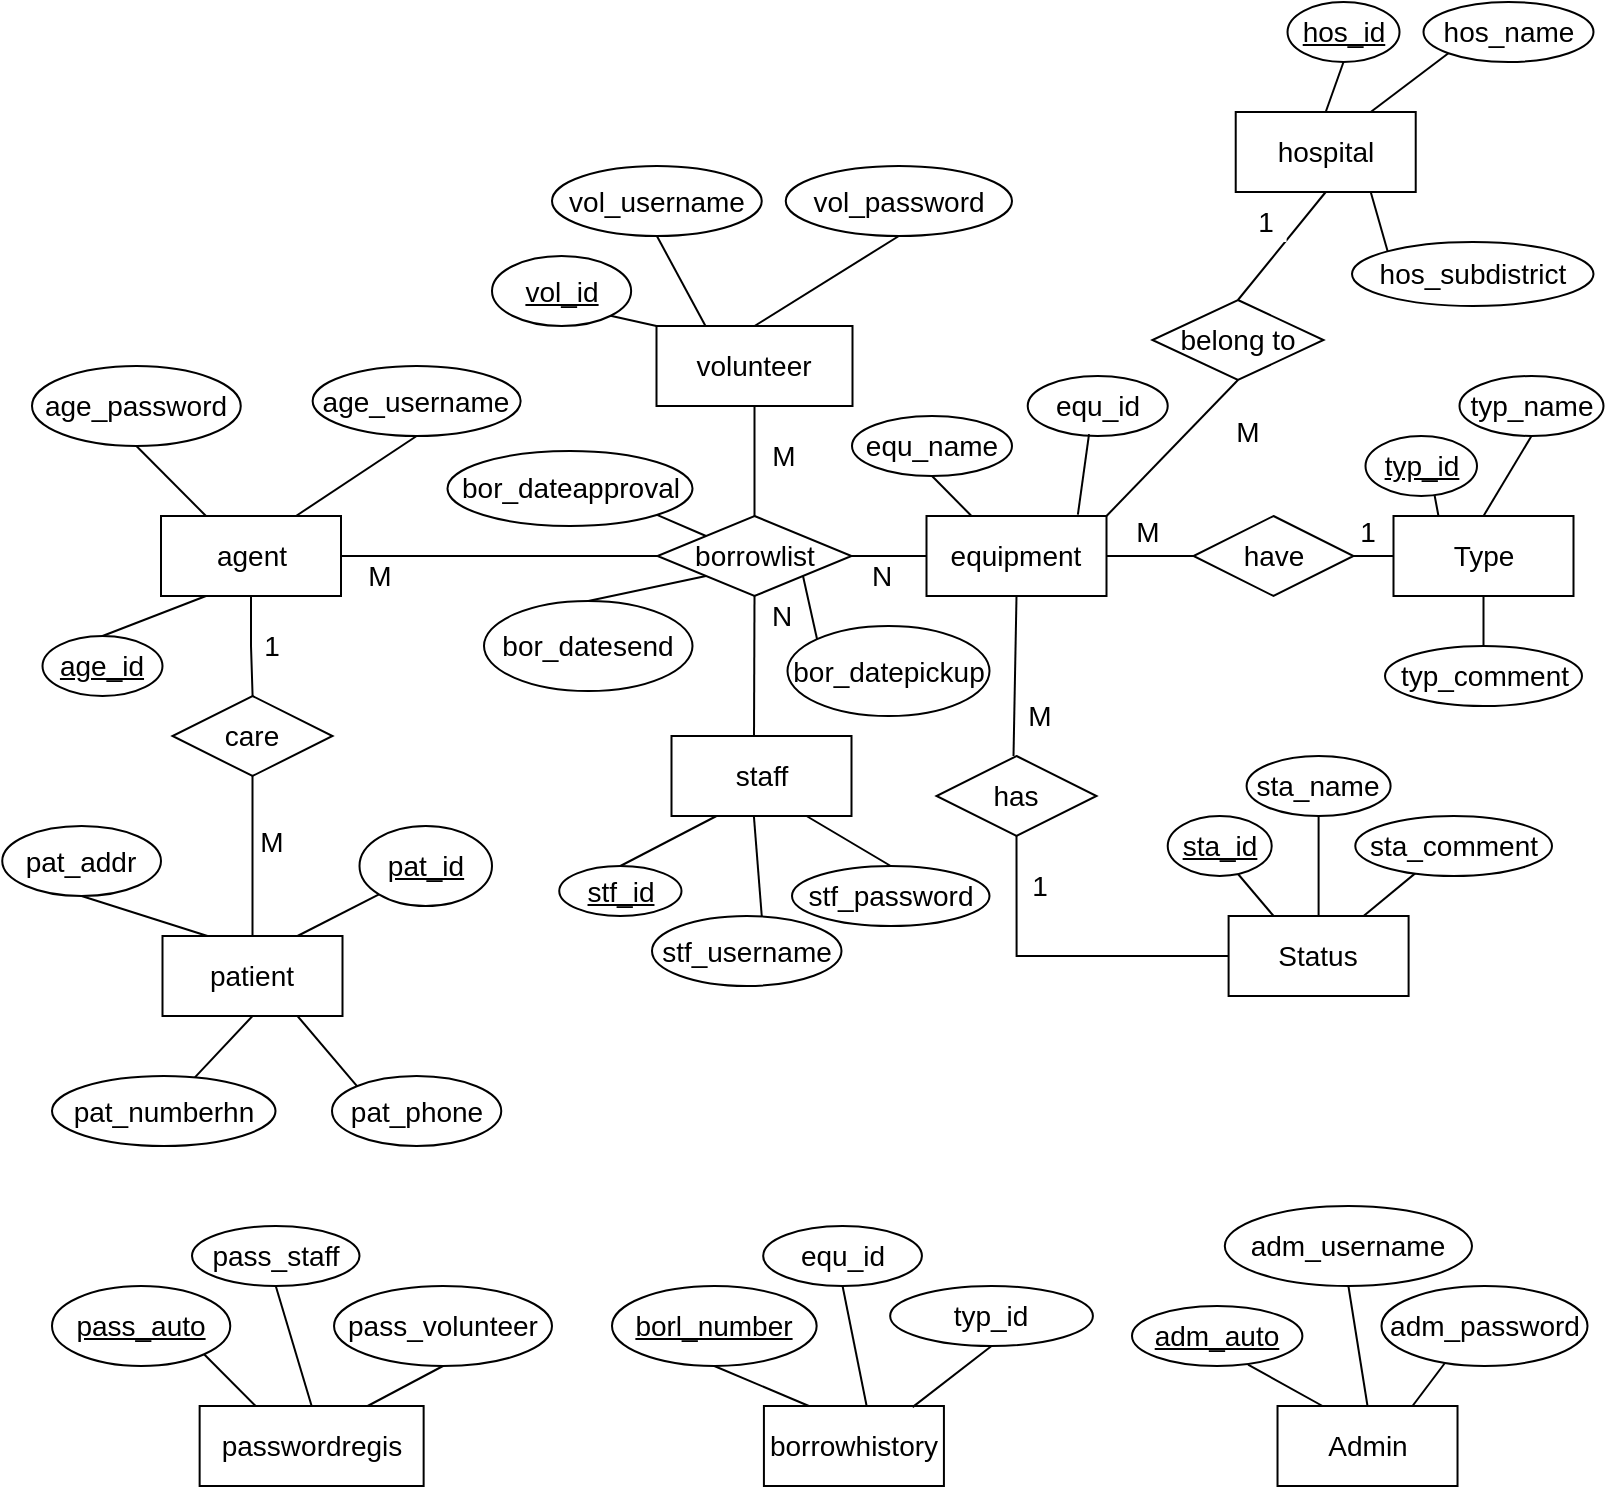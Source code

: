 <mxfile version="26.0.16">
  <diagram name="Page-1" id="PksR5d2xNrZkVQ68UQ9A">
    <mxGraphModel dx="1268" dy="885" grid="1" gridSize="10" guides="1" tooltips="1" connect="1" arrows="1" fold="1" page="1" pageScale="1" pageWidth="850" pageHeight="1100" math="0" shadow="0">
      <root>
        <mxCell id="0" />
        <mxCell id="1" parent="0" />
        <mxCell id="Nj9PsK4lVdZLPK7vL6xS-1" style="rounded=0;orthogonalLoop=1;jettySize=auto;html=1;exitX=0.75;exitY=1;exitDx=0;exitDy=0;entryX=0;entryY=0;entryDx=0;entryDy=0;endArrow=none;endFill=0;fontSize=14;" parent="1" source="Nj9PsK4lVdZLPK7vL6xS-3" target="Nj9PsK4lVdZLPK7vL6xS-78" edge="1">
          <mxGeometry relative="1" as="geometry" />
        </mxCell>
        <mxCell id="Nj9PsK4lVdZLPK7vL6xS-2" style="rounded=0;orthogonalLoop=1;jettySize=auto;html=1;exitX=0.5;exitY=1;exitDx=0;exitDy=0;endArrow=none;endFill=0;fontSize=14;" parent="1" source="Nj9PsK4lVdZLPK7vL6xS-3" target="Nj9PsK4lVdZLPK7vL6xS-75" edge="1">
          <mxGeometry relative="1" as="geometry" />
        </mxCell>
        <mxCell id="Nj9PsK4lVdZLPK7vL6xS-3" value="&lt;div&gt;&lt;font&gt;patient&lt;/font&gt;&lt;/div&gt;" style="rounded=0;whiteSpace=wrap;html=1;fontSize=14;" parent="1" vertex="1">
          <mxGeometry x="105.25" y="725" width="90" height="40" as="geometry" />
        </mxCell>
        <mxCell id="Nj9PsK4lVdZLPK7vL6xS-4" style="edgeStyle=orthogonalEdgeStyle;rounded=0;orthogonalLoop=1;jettySize=auto;html=1;exitX=0.5;exitY=1;exitDx=0;exitDy=0;endArrow=none;endFill=0;fontSize=14;" parent="1" source="Nj9PsK4lVdZLPK7vL6xS-5" target="Nj9PsK4lVdZLPK7vL6xS-7" edge="1">
          <mxGeometry relative="1" as="geometry" />
        </mxCell>
        <mxCell id="Nj9PsK4lVdZLPK7vL6xS-5" value="&lt;div&gt;&lt;font&gt;agent&lt;/font&gt;&lt;/div&gt;" style="rounded=0;whiteSpace=wrap;html=1;fontSize=14;" parent="1" vertex="1">
          <mxGeometry x="104.5" y="515" width="90" height="40" as="geometry" />
        </mxCell>
        <mxCell id="Nj9PsK4lVdZLPK7vL6xS-6" style="edgeStyle=orthogonalEdgeStyle;rounded=0;orthogonalLoop=1;jettySize=auto;html=1;exitX=0.5;exitY=1;exitDx=0;exitDy=0;entryX=0.5;entryY=0;entryDx=0;entryDy=0;endArrow=none;endFill=0;fontSize=14;" parent="1" source="Nj9PsK4lVdZLPK7vL6xS-7" target="Nj9PsK4lVdZLPK7vL6xS-3" edge="1">
          <mxGeometry relative="1" as="geometry" />
        </mxCell>
        <mxCell id="Nj9PsK4lVdZLPK7vL6xS-7" value="&lt;font&gt;care&lt;/font&gt;" style="rhombus;whiteSpace=wrap;html=1;fontSize=14;" parent="1" vertex="1">
          <mxGeometry x="110.25" y="605" width="80" height="40" as="geometry" />
        </mxCell>
        <mxCell id="Nj9PsK4lVdZLPK7vL6xS-8" value="&lt;div&gt;&lt;font&gt;equipment&lt;/font&gt;&lt;/div&gt;" style="rounded=0;whiteSpace=wrap;html=1;fontSize=14;" parent="1" vertex="1">
          <mxGeometry x="487.25" y="515" width="90" height="40" as="geometry" />
        </mxCell>
        <mxCell id="Nj9PsK4lVdZLPK7vL6xS-9" style="edgeStyle=orthogonalEdgeStyle;rounded=0;orthogonalLoop=1;jettySize=auto;html=1;exitX=0.5;exitY=0;exitDx=0;exitDy=0;endArrow=none;endFill=0;fontSize=14;" parent="1" source="Nj9PsK4lVdZLPK7vL6xS-10" target="Nj9PsK4lVdZLPK7vL6xS-110" edge="1">
          <mxGeometry relative="1" as="geometry" />
        </mxCell>
        <mxCell id="Nj9PsK4lVdZLPK7vL6xS-10" value="borrowlist" style="rhombus;whiteSpace=wrap;html=1;fontSize=14;" parent="1" vertex="1">
          <mxGeometry x="352.75" y="515" width="97" height="40" as="geometry" />
        </mxCell>
        <mxCell id="Nj9PsK4lVdZLPK7vL6xS-11" value="" style="endArrow=none;html=1;rounded=0;exitX=1;exitY=0.5;exitDx=0;exitDy=0;endFill=0;entryX=0;entryY=0.5;entryDx=0;entryDy=0;fontSize=14;" parent="1" source="Nj9PsK4lVdZLPK7vL6xS-5" target="Nj9PsK4lVdZLPK7vL6xS-10" edge="1">
          <mxGeometry width="50" height="50" relative="1" as="geometry">
            <mxPoint x="569.75" y="545" as="sourcePoint" />
            <mxPoint x="341.75" y="535" as="targetPoint" />
          </mxGeometry>
        </mxCell>
        <mxCell id="Nj9PsK4lVdZLPK7vL6xS-12" value="" style="endArrow=none;html=1;rounded=0;exitX=1;exitY=0.5;exitDx=0;exitDy=0;entryX=0;entryY=0.5;entryDx=0;entryDy=0;fontSize=14;" parent="1" source="Nj9PsK4lVdZLPK7vL6xS-10" target="Nj9PsK4lVdZLPK7vL6xS-8" edge="1">
          <mxGeometry width="50" height="50" relative="1" as="geometry">
            <mxPoint x="499.75" y="545" as="sourcePoint" />
            <mxPoint x="549.75" y="495" as="targetPoint" />
          </mxGeometry>
        </mxCell>
        <mxCell id="Nj9PsK4lVdZLPK7vL6xS-13" value="&lt;font&gt;have&lt;/font&gt;" style="rhombus;whiteSpace=wrap;html=1;fontSize=14;" parent="1" vertex="1">
          <mxGeometry x="620.75" y="515" width="80" height="40" as="geometry" />
        </mxCell>
        <mxCell id="Nj9PsK4lVdZLPK7vL6xS-14" value="&lt;font&gt;Type&lt;/font&gt;" style="rounded=0;whiteSpace=wrap;html=1;fontSize=14;" parent="1" vertex="1">
          <mxGeometry x="720.75" y="515" width="90" height="40" as="geometry" />
        </mxCell>
        <mxCell id="Nj9PsK4lVdZLPK7vL6xS-15" value="" style="endArrow=none;html=1;rounded=0;exitX=1;exitY=0.5;exitDx=0;exitDy=0;entryX=0;entryY=0.5;entryDx=0;entryDy=0;fontSize=14;" parent="1" source="Nj9PsK4lVdZLPK7vL6xS-8" target="Nj9PsK4lVdZLPK7vL6xS-13" edge="1">
          <mxGeometry width="50" height="50" relative="1" as="geometry">
            <mxPoint x="869.75" y="615" as="sourcePoint" />
            <mxPoint x="919.75" y="565" as="targetPoint" />
          </mxGeometry>
        </mxCell>
        <mxCell id="Nj9PsK4lVdZLPK7vL6xS-16" value="&lt;font&gt;Status&lt;/font&gt;" style="rounded=0;whiteSpace=wrap;html=1;fontSize=14;" parent="1" vertex="1">
          <mxGeometry x="638.3" y="715" width="90" height="40" as="geometry" />
        </mxCell>
        <mxCell id="Nj9PsK4lVdZLPK7vL6xS-17" value="&lt;div&gt;&lt;font&gt;borrowhistory&lt;/font&gt;&lt;/div&gt;" style="rounded=0;whiteSpace=wrap;html=1;fontSize=14;" parent="1" vertex="1">
          <mxGeometry x="405.96" y="960" width="90" height="40" as="geometry" />
        </mxCell>
        <mxCell id="Nj9PsK4lVdZLPK7vL6xS-18" value="" style="endArrow=none;html=1;rounded=0;entryX=0;entryY=0.5;entryDx=0;entryDy=0;exitX=1;exitY=0.5;exitDx=0;exitDy=0;fontSize=14;" parent="1" source="Nj9PsK4lVdZLPK7vL6xS-13" target="Nj9PsK4lVdZLPK7vL6xS-14" edge="1">
          <mxGeometry width="50" height="50" relative="1" as="geometry">
            <mxPoint x="707.75" y="532.5" as="sourcePoint" />
            <mxPoint x="747.75" y="602.5" as="targetPoint" />
          </mxGeometry>
        </mxCell>
        <mxCell id="Nj9PsK4lVdZLPK7vL6xS-19" value="M" style="text;html=1;align=center;verticalAlign=middle;whiteSpace=wrap;rounded=0;fontSize=14;" parent="1" vertex="1">
          <mxGeometry x="149.75" y="665" width="20" height="25" as="geometry" />
        </mxCell>
        <mxCell id="Nj9PsK4lVdZLPK7vL6xS-20" value="1" style="text;html=1;align=center;verticalAlign=middle;whiteSpace=wrap;rounded=0;fontSize=14;" parent="1" vertex="1">
          <mxGeometry x="149.75" y="570" width="20" height="20" as="geometry" />
        </mxCell>
        <mxCell id="Nj9PsK4lVdZLPK7vL6xS-21" value="M" style="text;html=1;align=center;verticalAlign=middle;whiteSpace=wrap;rounded=0;fontSize=14;" parent="1" vertex="1">
          <mxGeometry x="203.75" y="535" width="20" height="20" as="geometry" />
        </mxCell>
        <mxCell id="Nj9PsK4lVdZLPK7vL6xS-22" value="N" style="text;html=1;align=center;verticalAlign=middle;whiteSpace=wrap;rounded=0;fontSize=14;" parent="1" vertex="1">
          <mxGeometry x="454.75" y="535" width="20" height="20" as="geometry" />
        </mxCell>
        <mxCell id="Nj9PsK4lVdZLPK7vL6xS-24" value="M" style="text;html=1;align=center;verticalAlign=middle;whiteSpace=wrap;rounded=0;fontSize=14;" parent="1" vertex="1">
          <mxGeometry x="587.75" y="512.5" width="20" height="20" as="geometry" />
        </mxCell>
        <mxCell id="Nj9PsK4lVdZLPK7vL6xS-25" value="1" style="text;html=1;align=center;verticalAlign=middle;whiteSpace=wrap;rounded=0;fontSize=14;" parent="1" vertex="1">
          <mxGeometry x="697.75" y="512.5" width="20" height="20" as="geometry" />
        </mxCell>
        <mxCell id="Nj9PsK4lVdZLPK7vL6xS-26" value="" style="endArrow=none;html=1;rounded=0;exitX=0.75;exitY=0;exitDx=0;exitDy=0;entryX=0.5;entryY=1;entryDx=0;entryDy=0;fontSize=14;" parent="1" source="Nj9PsK4lVdZLPK7vL6xS-5" target="Nj9PsK4lVdZLPK7vL6xS-48" edge="1">
          <mxGeometry width="50" height="50" relative="1" as="geometry">
            <mxPoint x="286.75" y="555" as="sourcePoint" />
            <mxPoint x="101.75" y="395" as="targetPoint" />
          </mxGeometry>
        </mxCell>
        <mxCell id="Nj9PsK4lVdZLPK7vL6xS-28" value="" style="endArrow=none;html=1;rounded=0;exitX=0.25;exitY=0;exitDx=0;exitDy=0;entryX=0.619;entryY=0.984;entryDx=0;entryDy=0;entryPerimeter=0;fontSize=14;" parent="1" source="Nj9PsK4lVdZLPK7vL6xS-14" target="Nj9PsK4lVdZLPK7vL6xS-67" edge="1">
          <mxGeometry width="50" height="50" relative="1" as="geometry">
            <mxPoint x="609.75" y="512.5" as="sourcePoint" />
            <mxPoint x="734.75" y="442.5" as="targetPoint" />
          </mxGeometry>
        </mxCell>
        <mxCell id="Nj9PsK4lVdZLPK7vL6xS-29" value="" style="endArrow=none;html=1;rounded=0;exitX=0.5;exitY=1;exitDx=0;exitDy=0;entryX=0.5;entryY=0;entryDx=0;entryDy=0;fontSize=14;" parent="1" source="Nj9PsK4lVdZLPK7vL6xS-14" target="Nj9PsK4lVdZLPK7vL6xS-68" edge="1">
          <mxGeometry width="50" height="50" relative="1" as="geometry">
            <mxPoint x="612.75" y="552.5" as="sourcePoint" />
            <mxPoint x="812.75" y="452.5" as="targetPoint" />
          </mxGeometry>
        </mxCell>
        <mxCell id="Nj9PsK4lVdZLPK7vL6xS-30" value="" style="endArrow=none;html=1;rounded=0;exitX=0.25;exitY=0;exitDx=0;exitDy=0;entryX=0.676;entryY=0.967;entryDx=0;entryDy=0;entryPerimeter=0;fontSize=14;" parent="1" source="Nj9PsK4lVdZLPK7vL6xS-16" target="Nj9PsK4lVdZLPK7vL6xS-71" edge="1">
          <mxGeometry width="50" height="50" relative="1" as="geometry">
            <mxPoint x="502.86" y="545" as="sourcePoint" />
            <mxPoint x="637.86" y="615" as="targetPoint" />
          </mxGeometry>
        </mxCell>
        <mxCell id="Nj9PsK4lVdZLPK7vL6xS-37" value="" style="endArrow=none;html=1;rounded=0;entryX=0.309;entryY=0.944;entryDx=0;entryDy=0;entryPerimeter=0;exitX=0.75;exitY=0;exitDx=0;exitDy=0;fontSize=14;" parent="1" source="Nj9PsK4lVdZLPK7vL6xS-16" target="Nj9PsK4lVdZLPK7vL6xS-72" edge="1">
          <mxGeometry width="50" height="50" relative="1" as="geometry">
            <mxPoint x="712.86" y="655" as="sourcePoint" />
            <mxPoint x="727.86" y="615" as="targetPoint" />
          </mxGeometry>
        </mxCell>
        <mxCell id="Nj9PsK4lVdZLPK7vL6xS-40" value="&lt;div&gt;&lt;font&gt;Admin&lt;/font&gt;&lt;/div&gt;" style="rounded=0;whiteSpace=wrap;html=1;fontSize=14;" parent="1" vertex="1">
          <mxGeometry x="662.76" y="960" width="90" height="40" as="geometry" />
        </mxCell>
        <mxCell id="Nj9PsK4lVdZLPK7vL6xS-43" value="&lt;font&gt;has&lt;/font&gt;" style="rhombus;whiteSpace=wrap;html=1;fontSize=14;" parent="1" vertex="1">
          <mxGeometry x="492.25" y="635" width="80" height="40" as="geometry" />
        </mxCell>
        <mxCell id="Nj9PsK4lVdZLPK7vL6xS-44" value="" style="endArrow=none;html=1;rounded=0;exitX=0.5;exitY=1;exitDx=0;exitDy=0;entryX=0.5;entryY=0;entryDx=0;entryDy=0;fontSize=14;" parent="1" source="Nj9PsK4lVdZLPK7vL6xS-8" edge="1">
          <mxGeometry width="50" height="50" relative="1" as="geometry">
            <mxPoint x="449.75" y="655" as="sourcePoint" />
            <mxPoint x="530.75" y="635" as="targetPoint" />
          </mxGeometry>
        </mxCell>
        <mxCell id="Nj9PsK4lVdZLPK7vL6xS-45" value="" style="endArrow=none;html=1;rounded=0;exitX=0.5;exitY=1;exitDx=0;exitDy=0;entryX=0;entryY=0.5;entryDx=0;entryDy=0;edgeStyle=orthogonalEdgeStyle;fontSize=14;" parent="1" source="Nj9PsK4lVdZLPK7vL6xS-43" target="Nj9PsK4lVdZLPK7vL6xS-16" edge="1">
          <mxGeometry width="50" height="50" relative="1" as="geometry">
            <mxPoint x="486.75" y="645" as="sourcePoint" />
            <mxPoint x="536.75" y="595" as="targetPoint" />
          </mxGeometry>
        </mxCell>
        <mxCell id="Nj9PsK4lVdZLPK7vL6xS-46" value="M" style="text;html=1;align=center;verticalAlign=middle;whiteSpace=wrap;rounded=0;fontSize=14;" parent="1" vertex="1">
          <mxGeometry x="533.75" y="605" width="20" height="20" as="geometry" />
        </mxCell>
        <mxCell id="Nj9PsK4lVdZLPK7vL6xS-47" value="1" style="text;html=1;align=center;verticalAlign=middle;whiteSpace=wrap;rounded=0;fontSize=14;" parent="1" vertex="1">
          <mxGeometry x="533.75" y="690" width="20" height="20" as="geometry" />
        </mxCell>
        <mxCell id="Nj9PsK4lVdZLPK7vL6xS-48" value="&lt;font&gt;age_username&lt;/font&gt;" style="ellipse;whiteSpace=wrap;html=1;fontSize=14;" parent="1" vertex="1">
          <mxGeometry x="180.32" y="440" width="104" height="35" as="geometry" />
        </mxCell>
        <mxCell id="Nj9PsK4lVdZLPK7vL6xS-49" style="rounded=0;orthogonalLoop=1;jettySize=auto;html=1;exitX=0.5;exitY=0;exitDx=0;exitDy=0;entryX=0.25;entryY=1;entryDx=0;entryDy=0;endArrow=none;endFill=0;fontSize=14;" parent="1" source="Nj9PsK4lVdZLPK7vL6xS-50" target="Nj9PsK4lVdZLPK7vL6xS-5" edge="1">
          <mxGeometry relative="1" as="geometry" />
        </mxCell>
        <mxCell id="Nj9PsK4lVdZLPK7vL6xS-50" value="&lt;font&gt;&lt;u&gt;age_id&lt;/u&gt;&lt;/font&gt;" style="ellipse;whiteSpace=wrap;html=1;fontSize=14;" parent="1" vertex="1">
          <mxGeometry x="45.25" y="575" width="60" height="30" as="geometry" />
        </mxCell>
        <mxCell id="Nj9PsK4lVdZLPK7vL6xS-55" style="rounded=0;orthogonalLoop=1;jettySize=auto;html=1;exitX=0.5;exitY=1;exitDx=0;exitDy=0;entryX=0.25;entryY=0;entryDx=0;entryDy=0;endArrow=none;endFill=0;fontSize=14;" parent="1" source="Nj9PsK4lVdZLPK7vL6xS-56" target="Nj9PsK4lVdZLPK7vL6xS-5" edge="1">
          <mxGeometry relative="1" as="geometry" />
        </mxCell>
        <mxCell id="Nj9PsK4lVdZLPK7vL6xS-56" value="&lt;font&gt;age_password&lt;/font&gt;" style="ellipse;whiteSpace=wrap;html=1;fontSize=14;" parent="1" vertex="1">
          <mxGeometry x="40" y="440" width="104.38" height="40" as="geometry" />
        </mxCell>
        <mxCell id="Nj9PsK4lVdZLPK7vL6xS-64" value="&lt;font&gt;equ_name&lt;/font&gt;" style="ellipse;whiteSpace=wrap;html=1;fontSize=14;" parent="1" vertex="1">
          <mxGeometry x="450" y="465" width="80" height="30" as="geometry" />
        </mxCell>
        <mxCell id="Nj9PsK4lVdZLPK7vL6xS-65" value="" style="endArrow=none;html=1;rounded=0;exitX=0.25;exitY=0;exitDx=0;exitDy=0;entryX=0.5;entryY=1;entryDx=0;entryDy=0;fontSize=14;" parent="1" source="Nj9PsK4lVdZLPK7vL6xS-8" target="Nj9PsK4lVdZLPK7vL6xS-64" edge="1">
          <mxGeometry width="50" height="50" relative="1" as="geometry">
            <mxPoint x="526.75" y="475" as="sourcePoint" />
            <mxPoint x="510.75" y="455" as="targetPoint" />
          </mxGeometry>
        </mxCell>
        <mxCell id="Nj9PsK4lVdZLPK7vL6xS-67" value="&lt;font&gt;&lt;u&gt;typ_id&lt;/u&gt;&lt;/font&gt;" style="ellipse;whiteSpace=wrap;html=1;fontSize=14;" parent="1" vertex="1">
          <mxGeometry x="706.75" y="475" width="55.75" height="30" as="geometry" />
        </mxCell>
        <mxCell id="Nj9PsK4lVdZLPK7vL6xS-68" value="&lt;font&gt;typ_comment&lt;/font&gt;" style="ellipse;whiteSpace=wrap;html=1;fontSize=14;" parent="1" vertex="1">
          <mxGeometry x="716.5" y="580" width="98.5" height="30" as="geometry" />
        </mxCell>
        <mxCell id="Nj9PsK4lVdZLPK7vL6xS-69" value="&lt;font&gt;typ_name&lt;/font&gt;" style="ellipse;whiteSpace=wrap;html=1;fontSize=14;" parent="1" vertex="1">
          <mxGeometry x="753.75" y="445" width="72" height="30" as="geometry" />
        </mxCell>
        <mxCell id="Nj9PsK4lVdZLPK7vL6xS-70" value="" style="endArrow=none;html=1;rounded=0;exitX=0.5;exitY=0;exitDx=0;exitDy=0;entryX=0.5;entryY=1;entryDx=0;entryDy=0;fontSize=14;" parent="1" source="Nj9PsK4lVdZLPK7vL6xS-14" target="Nj9PsK4lVdZLPK7vL6xS-69" edge="1">
          <mxGeometry width="50" height="50" relative="1" as="geometry">
            <mxPoint x="803.75" y="472.5" as="sourcePoint" />
            <mxPoint x="822.75" y="432.5" as="targetPoint" />
          </mxGeometry>
        </mxCell>
        <mxCell id="Nj9PsK4lVdZLPK7vL6xS-71" value="&lt;font&gt;&lt;u&gt;sta_id&lt;/u&gt;&lt;/font&gt;" style="ellipse;whiteSpace=wrap;html=1;fontSize=14;" parent="1" vertex="1">
          <mxGeometry x="607.86" y="665" width="52" height="30" as="geometry" />
        </mxCell>
        <mxCell id="Nj9PsK4lVdZLPK7vL6xS-72" value="&lt;font&gt;sta_comment&lt;/font&gt;" style="ellipse;whiteSpace=wrap;html=1;fontSize=14;" parent="1" vertex="1">
          <mxGeometry x="701.64" y="665" width="98.36" height="30" as="geometry" />
        </mxCell>
        <mxCell id="Nj9PsK4lVdZLPK7vL6xS-73" value="&lt;font&gt;sta_name&lt;/font&gt;" style="ellipse;whiteSpace=wrap;html=1;fontSize=14;" parent="1" vertex="1">
          <mxGeometry x="647.3" y="635" width="72" height="30" as="geometry" />
        </mxCell>
        <mxCell id="Nj9PsK4lVdZLPK7vL6xS-74" value="" style="endArrow=none;html=1;rounded=0;entryX=0.5;entryY=1;entryDx=0;entryDy=0;exitX=0.5;exitY=0;exitDx=0;exitDy=0;fontSize=14;" parent="1" source="Nj9PsK4lVdZLPK7vL6xS-16" target="Nj9PsK4lVdZLPK7vL6xS-73" edge="1">
          <mxGeometry width="50" height="50" relative="1" as="geometry">
            <mxPoint x="682.86" y="655" as="sourcePoint" />
            <mxPoint x="728.86" y="615" as="targetPoint" />
          </mxGeometry>
        </mxCell>
        <mxCell id="Nj9PsK4lVdZLPK7vL6xS-75" value="&lt;font&gt;pat_numberhn&lt;/font&gt;" style="ellipse;whiteSpace=wrap;html=1;fontSize=14;" parent="1" vertex="1">
          <mxGeometry x="50" y="795" width="111.75" height="35" as="geometry" />
        </mxCell>
        <mxCell id="Nj9PsK4lVdZLPK7vL6xS-76" style="rounded=0;orthogonalLoop=1;jettySize=auto;html=1;exitX=0;exitY=1;exitDx=0;exitDy=0;entryX=0.75;entryY=0;entryDx=0;entryDy=0;endArrow=none;endFill=0;fontSize=14;" parent="1" source="Nj9PsK4lVdZLPK7vL6xS-77" target="Nj9PsK4lVdZLPK7vL6xS-3" edge="1">
          <mxGeometry relative="1" as="geometry" />
        </mxCell>
        <mxCell id="Nj9PsK4lVdZLPK7vL6xS-77" value="&lt;font&gt;&lt;u&gt;pat_id&lt;/u&gt;&lt;/font&gt;" style="ellipse;whiteSpace=wrap;html=1;fontSize=14;" parent="1" vertex="1">
          <mxGeometry x="203.75" y="670" width="66.25" height="40" as="geometry" />
        </mxCell>
        <mxCell id="Nj9PsK4lVdZLPK7vL6xS-78" value="&lt;font&gt;pat_phone&lt;/font&gt;" style="ellipse;whiteSpace=wrap;html=1;fontSize=14;" parent="1" vertex="1">
          <mxGeometry x="190" y="795" width="84.63" height="35" as="geometry" />
        </mxCell>
        <mxCell id="Nj9PsK4lVdZLPK7vL6xS-79" value="&lt;font&gt;bor_datepickup&lt;/font&gt;" style="ellipse;whiteSpace=wrap;html=1;fontSize=14;" parent="1" vertex="1">
          <mxGeometry x="417.75" y="570" width="101" height="45" as="geometry" />
        </mxCell>
        <mxCell id="Nj9PsK4lVdZLPK7vL6xS-80" value="" style="endArrow=none;html=1;rounded=0;exitX=0;exitY=0;exitDx=0;exitDy=0;entryX=1;entryY=1;entryDx=0;entryDy=0;fontSize=14;" parent="1" source="Nj9PsK4lVdZLPK7vL6xS-79" target="Nj9PsK4lVdZLPK7vL6xS-10" edge="1">
          <mxGeometry width="50" height="50" relative="1" as="geometry">
            <mxPoint x="415.75" y="495" as="sourcePoint" />
            <mxPoint x="399.75" y="522" as="targetPoint" />
          </mxGeometry>
        </mxCell>
        <mxCell id="Nj9PsK4lVdZLPK7vL6xS-81" value="&lt;font&gt;&lt;u&gt;adm_auto&lt;/u&gt;&lt;/font&gt;" style="ellipse;whiteSpace=wrap;html=1;fontSize=14;" parent="1" vertex="1">
          <mxGeometry x="590" y="910" width="85.2" height="30" as="geometry" />
        </mxCell>
        <mxCell id="Nj9PsK4lVdZLPK7vL6xS-82" value="&lt;font&gt;adm_password&lt;/font&gt;" style="ellipse;whiteSpace=wrap;html=1;fontSize=14;" parent="1" vertex="1">
          <mxGeometry x="714.75" y="900" width="103" height="40" as="geometry" />
        </mxCell>
        <mxCell id="Nj9PsK4lVdZLPK7vL6xS-83" value="&lt;font&gt;adm_username&lt;/font&gt;" style="ellipse;whiteSpace=wrap;html=1;fontSize=14;" parent="1" vertex="1">
          <mxGeometry x="636.4" y="860" width="123.6" height="40" as="geometry" />
        </mxCell>
        <mxCell id="Nj9PsK4lVdZLPK7vL6xS-84" value="" style="endArrow=none;html=1;rounded=0;exitX=0.25;exitY=0;exitDx=0;exitDy=0;entryX=0.681;entryY=0.976;entryDx=0;entryDy=0;entryPerimeter=0;fontSize=14;" parent="1" source="Nj9PsK4lVdZLPK7vL6xS-40" target="Nj9PsK4lVdZLPK7vL6xS-81" edge="1">
          <mxGeometry width="50" height="50" relative="1" as="geometry">
            <mxPoint x="511" y="840" as="sourcePoint" />
            <mxPoint x="561" y="790" as="targetPoint" />
          </mxGeometry>
        </mxCell>
        <mxCell id="Nj9PsK4lVdZLPK7vL6xS-85" value="" style="endArrow=none;html=1;rounded=0;exitX=0.5;exitY=0;exitDx=0;exitDy=0;entryX=0.5;entryY=1;entryDx=0;entryDy=0;fontSize=14;" parent="1" source="Nj9PsK4lVdZLPK7vL6xS-40" target="Nj9PsK4lVdZLPK7vL6xS-83" edge="1">
          <mxGeometry width="50" height="50" relative="1" as="geometry">
            <mxPoint x="511" y="840" as="sourcePoint" />
            <mxPoint x="561" y="790" as="targetPoint" />
          </mxGeometry>
        </mxCell>
        <mxCell id="Nj9PsK4lVdZLPK7vL6xS-86" value="" style="endArrow=none;html=1;rounded=0;exitX=0.75;exitY=0;exitDx=0;exitDy=0;entryX=0.306;entryY=0.969;entryDx=0;entryDy=0;entryPerimeter=0;fontSize=14;" parent="1" source="Nj9PsK4lVdZLPK7vL6xS-40" target="Nj9PsK4lVdZLPK7vL6xS-82" edge="1">
          <mxGeometry width="50" height="50" relative="1" as="geometry">
            <mxPoint x="511" y="840" as="sourcePoint" />
            <mxPoint x="561" y="790" as="targetPoint" />
          </mxGeometry>
        </mxCell>
        <mxCell id="Nj9PsK4lVdZLPK7vL6xS-93" value="&lt;div&gt;&lt;font&gt;staff&lt;/font&gt;&lt;/div&gt;" style="rounded=0;whiteSpace=wrap;html=1;fontSize=14;" parent="1" vertex="1">
          <mxGeometry x="359.75" y="625" width="90" height="40" as="geometry" />
        </mxCell>
        <mxCell id="Nj9PsK4lVdZLPK7vL6xS-94" value="" style="endArrow=none;html=1;rounded=0;exitX=0.5;exitY=0;exitDx=0;exitDy=0;entryX=0.5;entryY=1;entryDx=0;entryDy=0;fontSize=14;" parent="1" target="Nj9PsK4lVdZLPK7vL6xS-10" edge="1">
          <mxGeometry width="50" height="50" relative="1" as="geometry">
            <mxPoint x="401" y="625" as="sourcePoint" />
            <mxPoint x="422.75" y="560" as="targetPoint" />
          </mxGeometry>
        </mxCell>
        <mxCell id="Nj9PsK4lVdZLPK7vL6xS-95" value="&lt;font&gt;hospital&lt;/font&gt;" style="rounded=0;whiteSpace=wrap;html=1;fontSize=14;fontColor=#000000;fillColor=light-dark(#FFFFFF,var(--ge-dark-color, #121212));" parent="1" vertex="1">
          <mxGeometry x="641.86" y="313" width="90" height="40" as="geometry" />
        </mxCell>
        <mxCell id="Nj9PsK4lVdZLPK7vL6xS-96" value="" style="endArrow=none;html=1;rounded=0;entryX=0.5;entryY=1;entryDx=0;entryDy=0;fontSize=14;exitX=0.5;exitY=0;exitDx=0;exitDy=0;fillColor=light-dark(#FFFFFF,var(--ge-dark-color, #121212));fontColor=#000000;" parent="1" source="Nj9PsK4lVdZLPK7vL6xS-102" target="Nj9PsK4lVdZLPK7vL6xS-95" edge="1">
          <mxGeometry width="50" height="50" relative="1" as="geometry">
            <mxPoint x="652.88" y="330" as="sourcePoint" />
            <mxPoint x="655.88" y="307.5" as="targetPoint" />
          </mxGeometry>
        </mxCell>
        <mxCell id="Nj9PsK4lVdZLPK7vL6xS-98" value="&lt;span&gt;&lt;u&gt;hos_id&lt;/u&gt;&lt;/span&gt;" style="ellipse;whiteSpace=wrap;html=1;fontSize=14;fontColor=#000000;fillColor=light-dark(#FFFFFF,var(--ge-dark-color, #121212));" parent="1" vertex="1">
          <mxGeometry x="667.76" y="258" width="56" height="30" as="geometry" />
        </mxCell>
        <mxCell id="Nj9PsK4lVdZLPK7vL6xS-99" value="&lt;font&gt;hos_name&lt;/font&gt;" style="ellipse;whiteSpace=wrap;html=1;fontSize=14;fontColor=#000000;fillColor=light-dark(#FFFFFF,var(--ge-dark-color, #121212));" parent="1" vertex="1">
          <mxGeometry x="735.75" y="258" width="85" height="30" as="geometry" />
        </mxCell>
        <mxCell id="Nj9PsK4lVdZLPK7vL6xS-100" value="" style="endArrow=none;html=1;rounded=0;exitX=0.5;exitY=0;exitDx=0;exitDy=0;entryX=0.5;entryY=1;entryDx=0;entryDy=0;fontSize=14;fontColor=#000000;fillColor=light-dark(#FFFFFF,var(--ge-dark-color, #121212));" parent="1" source="Nj9PsK4lVdZLPK7vL6xS-95" target="Nj9PsK4lVdZLPK7vL6xS-98" edge="1">
          <mxGeometry width="50" height="50" relative="1" as="geometry">
            <mxPoint x="583.88" y="278" as="sourcePoint" />
            <mxPoint x="596.88" y="256" as="targetPoint" />
          </mxGeometry>
        </mxCell>
        <mxCell id="Nj9PsK4lVdZLPK7vL6xS-101" value="" style="endArrow=none;html=1;rounded=0;exitX=0.75;exitY=0;exitDx=0;exitDy=0;entryX=0;entryY=1;entryDx=0;entryDy=0;fontSize=14;fontColor=#000000;fillColor=light-dark(#FFFFFF,var(--ge-dark-color, #121212));" parent="1" source="Nj9PsK4lVdZLPK7vL6xS-95" target="Nj9PsK4lVdZLPK7vL6xS-99" edge="1">
          <mxGeometry width="50" height="50" relative="1" as="geometry">
            <mxPoint x="593.88" y="288" as="sourcePoint" />
            <mxPoint x="606.88" y="266" as="targetPoint" />
          </mxGeometry>
        </mxCell>
        <mxCell id="Nj9PsK4lVdZLPK7vL6xS-102" value="&lt;font&gt;belong to&lt;/font&gt;" style="rhombus;whiteSpace=wrap;html=1;fontSize=14;fontColor=#000000;fillColor=light-dark(#FFFFFF,var(--ge-dark-color, #121212));" parent="1" vertex="1">
          <mxGeometry x="600.2" y="407" width="85.56" height="40" as="geometry" />
        </mxCell>
        <mxCell id="Nj9PsK4lVdZLPK7vL6xS-103" value="" style="endArrow=none;html=1;rounded=0;entryX=0.5;entryY=1;entryDx=0;entryDy=0;fontSize=14;exitX=1;exitY=0;exitDx=0;exitDy=0;" parent="1" source="Nj9PsK4lVdZLPK7vL6xS-8" target="Nj9PsK4lVdZLPK7vL6xS-102" edge="1">
          <mxGeometry width="50" height="50" relative="1" as="geometry">
            <mxPoint x="594.88" y="410" as="sourcePoint" />
            <mxPoint x="700.88" y="310" as="targetPoint" />
          </mxGeometry>
        </mxCell>
        <mxCell id="Nj9PsK4lVdZLPK7vL6xS-104" style="rounded=0;orthogonalLoop=1;jettySize=auto;html=1;exitX=0.5;exitY=0;exitDx=0;exitDy=0;entryX=0;entryY=1;entryDx=0;entryDy=0;endArrow=none;endFill=0;fontSize=14;" parent="1" source="Nj9PsK4lVdZLPK7vL6xS-105" target="Nj9PsK4lVdZLPK7vL6xS-10" edge="1">
          <mxGeometry relative="1" as="geometry" />
        </mxCell>
        <mxCell id="Nj9PsK4lVdZLPK7vL6xS-105" value="bor_datesend" style="ellipse;whiteSpace=wrap;html=1;fontSize=14;" parent="1" vertex="1">
          <mxGeometry x="266" y="557.5" width="104.25" height="45" as="geometry" />
        </mxCell>
        <mxCell id="Nj9PsK4lVdZLPK7vL6xS-106" style="rounded=0;orthogonalLoop=1;jettySize=auto;html=1;exitX=1;exitY=1;exitDx=0;exitDy=0;entryX=0;entryY=0;entryDx=0;entryDy=0;endArrow=none;endFill=0;fontSize=14;" parent="1" source="Nj9PsK4lVdZLPK7vL6xS-107" target="Nj9PsK4lVdZLPK7vL6xS-10" edge="1">
          <mxGeometry relative="1" as="geometry" />
        </mxCell>
        <mxCell id="Nj9PsK4lVdZLPK7vL6xS-107" value="&lt;font&gt;bor_dateapproval&lt;/font&gt;" style="ellipse;whiteSpace=wrap;html=1;fontSize=14;" parent="1" vertex="1">
          <mxGeometry x="247.75" y="482.5" width="122.5" height="37.5" as="geometry" />
        </mxCell>
        <mxCell id="Nj9PsK4lVdZLPK7vL6xS-108" value="1" style="text;html=1;align=center;verticalAlign=middle;whiteSpace=wrap;rounded=0;fontSize=14;fontColor=#000000;fillColor=light-dark(#FFFFFF,var(--ge-dark-color, #121212));" parent="1" vertex="1">
          <mxGeometry x="647.3" y="358" width="20" height="20" as="geometry" />
        </mxCell>
        <mxCell id="Nj9PsK4lVdZLPK7vL6xS-109" value="M" style="text;html=1;align=center;verticalAlign=middle;whiteSpace=wrap;rounded=0;fontSize=14;fontColor=#000000;fillColor=light-dark(#FFFFFF,var(--ge-dark-color, #121212));" parent="1" vertex="1">
          <mxGeometry x="638.3" y="462.5" width="20" height="20" as="geometry" />
        </mxCell>
        <mxCell id="Nj9PsK4lVdZLPK7vL6xS-110" value="&lt;font&gt;volunteer&lt;/font&gt;" style="rounded=0;whiteSpace=wrap;html=1;fontSize=14;" parent="1" vertex="1">
          <mxGeometry x="352.25" y="420" width="98" height="40" as="geometry" />
        </mxCell>
        <mxCell id="Nj9PsK4lVdZLPK7vL6xS-111" style="rounded=0;orthogonalLoop=1;jettySize=auto;html=1;exitX=0;exitY=0;exitDx=0;exitDy=0;entryX=0.75;entryY=1;entryDx=0;entryDy=0;endArrow=none;endFill=0;fillColor=light-dark(#FFFFFF,var(--ge-dark-color, #121212));fontColor=#000000;fontSize=14;" parent="1" source="Nj9PsK4lVdZLPK7vL6xS-112" target="Nj9PsK4lVdZLPK7vL6xS-95" edge="1">
          <mxGeometry relative="1" as="geometry" />
        </mxCell>
        <mxCell id="Nj9PsK4lVdZLPK7vL6xS-112" value="&lt;font&gt;hos_subdistrict&lt;/font&gt;" style="ellipse;whiteSpace=wrap;html=1;fontSize=14;fontColor=#000000;fillColor=light-dark(#FFFFFF,var(--ge-dark-color, #121212));" parent="1" vertex="1">
          <mxGeometry x="700" y="378" width="120.75" height="32" as="geometry" />
        </mxCell>
        <mxCell id="Nj9PsK4lVdZLPK7vL6xS-113" style="rounded=0;orthogonalLoop=1;jettySize=auto;html=1;exitX=1;exitY=1;exitDx=0;exitDy=0;entryX=0;entryY=0;entryDx=0;entryDy=0;endArrow=none;endFill=0;fontSize=14;" parent="1" source="Nj9PsK4lVdZLPK7vL6xS-114" target="Nj9PsK4lVdZLPK7vL6xS-110" edge="1">
          <mxGeometry relative="1" as="geometry" />
        </mxCell>
        <mxCell id="Nj9PsK4lVdZLPK7vL6xS-114" value="&lt;u&gt;vol_id&lt;/u&gt;" style="ellipse;whiteSpace=wrap;html=1;fontSize=14;" parent="1" vertex="1">
          <mxGeometry x="270" y="385" width="69.57" height="35" as="geometry" />
        </mxCell>
        <mxCell id="Nj9PsK4lVdZLPK7vL6xS-115" style="rounded=0;orthogonalLoop=1;jettySize=auto;html=1;exitX=0.5;exitY=1;exitDx=0;exitDy=0;entryX=0.25;entryY=0;entryDx=0;entryDy=0;endArrow=none;endFill=0;fontSize=14;" parent="1" source="Nj9PsK4lVdZLPK7vL6xS-116" target="Nj9PsK4lVdZLPK7vL6xS-110" edge="1">
          <mxGeometry relative="1" as="geometry" />
        </mxCell>
        <mxCell id="Nj9PsK4lVdZLPK7vL6xS-116" value="vol_username" style="ellipse;whiteSpace=wrap;html=1;fontSize=14;" parent="1" vertex="1">
          <mxGeometry x="300" y="340" width="104.88" height="35" as="geometry" />
        </mxCell>
        <mxCell id="Nj9PsK4lVdZLPK7vL6xS-117" style="rounded=0;orthogonalLoop=1;jettySize=auto;html=1;exitX=0.5;exitY=1;exitDx=0;exitDy=0;entryX=0.5;entryY=0;entryDx=0;entryDy=0;endArrow=none;endFill=0;fontSize=14;" parent="1" source="Nj9PsK4lVdZLPK7vL6xS-118" target="Nj9PsK4lVdZLPK7vL6xS-110" edge="1">
          <mxGeometry relative="1" as="geometry" />
        </mxCell>
        <mxCell id="Nj9PsK4lVdZLPK7vL6xS-118" value="vol_password" style="ellipse;whiteSpace=wrap;html=1;fontSize=14;" parent="1" vertex="1">
          <mxGeometry x="416.88" y="340" width="113.12" height="35" as="geometry" />
        </mxCell>
        <mxCell id="Nj9PsK4lVdZLPK7vL6xS-119" value="&lt;div&gt;&lt;font&gt;passwordregis&lt;/font&gt;&lt;/div&gt;" style="rounded=0;whiteSpace=wrap;html=1;fontSize=14;" parent="1" vertex="1">
          <mxGeometry x="123.82" y="960" width="112" height="40" as="geometry" />
        </mxCell>
        <mxCell id="Nj9PsK4lVdZLPK7vL6xS-120" style="rounded=0;orthogonalLoop=1;jettySize=auto;html=1;exitX=0.5;exitY=1;exitDx=0;exitDy=0;entryX=0.5;entryY=0;entryDx=0;entryDy=0;endArrow=none;endFill=0;fontSize=14;" parent="1" source="Nj9PsK4lVdZLPK7vL6xS-121" target="Nj9PsK4lVdZLPK7vL6xS-119" edge="1">
          <mxGeometry relative="1" as="geometry" />
        </mxCell>
        <mxCell id="Nj9PsK4lVdZLPK7vL6xS-121" value="&lt;font&gt;pass_staff&lt;/font&gt;" style="ellipse;whiteSpace=wrap;html=1;fontSize=14;" parent="1" vertex="1">
          <mxGeometry x="120" y="870" width="83.75" height="30" as="geometry" />
        </mxCell>
        <mxCell id="Nj9PsK4lVdZLPK7vL6xS-122" style="rounded=0;orthogonalLoop=1;jettySize=auto;html=1;exitX=0.5;exitY=1;exitDx=0;exitDy=0;entryX=0.75;entryY=0;entryDx=0;entryDy=0;endArrow=none;endFill=0;fontSize=14;" parent="1" source="Nj9PsK4lVdZLPK7vL6xS-123" target="Nj9PsK4lVdZLPK7vL6xS-119" edge="1">
          <mxGeometry relative="1" as="geometry" />
        </mxCell>
        <mxCell id="Nj9PsK4lVdZLPK7vL6xS-123" value="&lt;font&gt;pass_volunteer&lt;/font&gt;" style="ellipse;whiteSpace=wrap;html=1;fontSize=14;" parent="1" vertex="1">
          <mxGeometry x="191.01" y="900" width="108.99" height="40" as="geometry" />
        </mxCell>
        <mxCell id="Nj9PsK4lVdZLPK7vL6xS-124" style="rounded=0;orthogonalLoop=1;jettySize=auto;html=1;exitX=1;exitY=1;exitDx=0;exitDy=0;entryX=0.25;entryY=0;entryDx=0;entryDy=0;endArrow=none;endFill=0;fontSize=14;" parent="1" source="Nj9PsK4lVdZLPK7vL6xS-125" target="Nj9PsK4lVdZLPK7vL6xS-119" edge="1">
          <mxGeometry relative="1" as="geometry" />
        </mxCell>
        <mxCell id="Nj9PsK4lVdZLPK7vL6xS-125" value="&lt;font&gt;&lt;u&gt;pass_auto&lt;/u&gt;&lt;/font&gt;" style="ellipse;whiteSpace=wrap;html=1;fontSize=14;" parent="1" vertex="1">
          <mxGeometry x="50" y="900" width="89.13" height="40" as="geometry" />
        </mxCell>
        <mxCell id="Nj9PsK4lVdZLPK7vL6xS-126" value="&lt;font&gt;typ_id&lt;/font&gt;" style="ellipse;whiteSpace=wrap;html=1;fontSize=14;" parent="1" vertex="1">
          <mxGeometry x="469.08" y="900" width="101.38" height="30" as="geometry" />
        </mxCell>
        <mxCell id="Nj9PsK4lVdZLPK7vL6xS-127" value="&lt;font&gt;equ_id&lt;/font&gt;" style="ellipse;whiteSpace=wrap;html=1;fontSize=14;" parent="1" vertex="1">
          <mxGeometry x="405.59" y="870" width="79.38" height="30" as="geometry" />
        </mxCell>
        <mxCell id="Nj9PsK4lVdZLPK7vL6xS-128" value="&lt;font&gt;&lt;u&gt;borl_number&lt;/u&gt;&lt;/font&gt;" style="ellipse;whiteSpace=wrap;html=1;fontSize=14;" parent="1" vertex="1">
          <mxGeometry x="330" y="900" width="102.33" height="40" as="geometry" />
        </mxCell>
        <mxCell id="iGXHqbTBTP0j_DjDAk4k-3" style="rounded=0;orthogonalLoop=1;jettySize=auto;html=1;exitX=0.5;exitY=1;exitDx=0;exitDy=0;entryX=0.5;entryY=0;entryDx=0;entryDy=0;endArrow=none;endFill=0;fontSize=14;" parent="1" source="Nj9PsK4lVdZLPK7vL6xS-127" edge="1">
          <mxGeometry relative="1" as="geometry">
            <mxPoint x="444.32" y="910" as="sourcePoint" />
            <mxPoint x="457.32" y="960" as="targetPoint" />
          </mxGeometry>
        </mxCell>
        <mxCell id="iGXHqbTBTP0j_DjDAk4k-4" style="rounded=0;orthogonalLoop=1;jettySize=auto;html=1;exitX=0.5;exitY=1;exitDx=0;exitDy=0;entryX=0.25;entryY=0;entryDx=0;entryDy=0;endArrow=none;endFill=0;fontSize=14;" parent="1" source="Nj9PsK4lVdZLPK7vL6xS-128" target="Nj9PsK4lVdZLPK7vL6xS-17" edge="1">
          <mxGeometry relative="1" as="geometry">
            <mxPoint x="455.57" y="910" as="sourcePoint" />
            <mxPoint x="467.32" y="970" as="targetPoint" />
          </mxGeometry>
        </mxCell>
        <mxCell id="iGXHqbTBTP0j_DjDAk4k-5" style="rounded=0;orthogonalLoop=1;jettySize=auto;html=1;exitX=0.5;exitY=1;exitDx=0;exitDy=0;entryX=0.826;entryY=0.014;entryDx=0;entryDy=0;endArrow=none;endFill=0;entryPerimeter=0;fontSize=14;" parent="1" source="Nj9PsK4lVdZLPK7vL6xS-126" target="Nj9PsK4lVdZLPK7vL6xS-17" edge="1">
          <mxGeometry relative="1" as="geometry">
            <mxPoint x="465.57" y="920" as="sourcePoint" />
            <mxPoint x="477.32" y="980" as="targetPoint" />
          </mxGeometry>
        </mxCell>
        <mxCell id="iGXHqbTBTP0j_DjDAk4k-6" value="&lt;font&gt;equ_id&lt;/font&gt;" style="ellipse;whiteSpace=wrap;html=1;fontSize=14;" parent="1" vertex="1">
          <mxGeometry x="537.86" y="445" width="70" height="30" as="geometry" />
        </mxCell>
        <mxCell id="iGXHqbTBTP0j_DjDAk4k-7" value="" style="endArrow=none;html=1;rounded=0;entryX=0.438;entryY=0.967;entryDx=0;entryDy=0;fontSize=14;entryPerimeter=0;exitX=0.841;exitY=-0.017;exitDx=0;exitDy=0;exitPerimeter=0;" parent="1" target="iGXHqbTBTP0j_DjDAk4k-6" edge="1" source="Nj9PsK4lVdZLPK7vL6xS-8">
          <mxGeometry width="50" height="50" relative="1" as="geometry">
            <mxPoint x="550" y="510" as="sourcePoint" />
            <mxPoint x="503" y="485" as="targetPoint" />
          </mxGeometry>
        </mxCell>
        <mxCell id="iGXHqbTBTP0j_DjDAk4k-8" value="&lt;u&gt;stf_id&lt;/u&gt;" style="ellipse;whiteSpace=wrap;html=1;fontSize=14;" parent="1" vertex="1">
          <mxGeometry x="303.62" y="690" width="61.13" height="25" as="geometry" />
        </mxCell>
        <mxCell id="iGXHqbTBTP0j_DjDAk4k-9" value="stf_username" style="ellipse;whiteSpace=wrap;html=1;fontSize=14;" parent="1" vertex="1">
          <mxGeometry x="350" y="715" width="94.75" height="35" as="geometry" />
        </mxCell>
        <mxCell id="iGXHqbTBTP0j_DjDAk4k-10" value="stf_password" style="ellipse;whiteSpace=wrap;html=1;fontSize=14;" parent="1" vertex="1">
          <mxGeometry x="420" y="690" width="98.75" height="30" as="geometry" />
        </mxCell>
        <mxCell id="iGXHqbTBTP0j_DjDAk4k-11" style="rounded=0;orthogonalLoop=1;jettySize=auto;html=1;exitX=0.458;exitY=1.011;exitDx=0;exitDy=0;entryX=0.25;entryY=0;entryDx=0;entryDy=0;endArrow=none;endFill=0;exitPerimeter=0;fontSize=14;" parent="1" source="Nj9PsK4lVdZLPK7vL6xS-93" edge="1">
          <mxGeometry relative="1" as="geometry">
            <mxPoint x="392.88" y="670" as="sourcePoint" />
            <mxPoint x="404.88" y="715" as="targetPoint" />
          </mxGeometry>
        </mxCell>
        <mxCell id="iGXHqbTBTP0j_DjDAk4k-12" style="rounded=0;orthogonalLoop=1;jettySize=auto;html=1;exitX=0.75;exitY=1;exitDx=0;exitDy=0;entryX=0.5;entryY=0;entryDx=0;entryDy=0;endArrow=none;endFill=0;fontSize=14;" parent="1" source="Nj9PsK4lVdZLPK7vL6xS-93" target="iGXHqbTBTP0j_DjDAk4k-10" edge="1">
          <mxGeometry relative="1" as="geometry">
            <mxPoint x="411" y="675" as="sourcePoint" />
            <mxPoint x="414.88" y="725" as="targetPoint" />
          </mxGeometry>
        </mxCell>
        <mxCell id="iGXHqbTBTP0j_DjDAk4k-13" style="rounded=0;orthogonalLoop=1;jettySize=auto;html=1;exitX=0.25;exitY=1;exitDx=0;exitDy=0;entryX=0.5;entryY=0;entryDx=0;entryDy=0;endArrow=none;endFill=0;fontSize=14;" parent="1" source="Nj9PsK4lVdZLPK7vL6xS-93" target="iGXHqbTBTP0j_DjDAk4k-8" edge="1">
          <mxGeometry relative="1" as="geometry">
            <mxPoint x="421" y="685" as="sourcePoint" />
            <mxPoint x="424.88" y="735" as="targetPoint" />
          </mxGeometry>
        </mxCell>
        <mxCell id="iGXHqbTBTP0j_DjDAk4k-14" value="&lt;font&gt;pat_addr&lt;/font&gt;" style="ellipse;whiteSpace=wrap;html=1;fontSize=14;" parent="1" vertex="1">
          <mxGeometry x="25.12" y="670" width="79.38" height="35" as="geometry" />
        </mxCell>
        <mxCell id="iGXHqbTBTP0j_DjDAk4k-16" style="rounded=0;orthogonalLoop=1;jettySize=auto;html=1;exitX=0.5;exitY=1;exitDx=0;exitDy=0;entryX=0.25;entryY=0;entryDx=0;entryDy=0;endArrow=none;endFill=0;fontSize=14;" parent="1" source="iGXHqbTBTP0j_DjDAk4k-14" target="Nj9PsK4lVdZLPK7vL6xS-3" edge="1">
          <mxGeometry relative="1" as="geometry">
            <mxPoint x="223" y="716" as="sourcePoint" />
            <mxPoint x="183" y="735" as="targetPoint" />
          </mxGeometry>
        </mxCell>
        <mxCell id="ZuFcQbM1JLO3lGgZbDGv-1" value="M" style="text;html=1;align=center;verticalAlign=middle;whiteSpace=wrap;rounded=0;fontSize=14;" vertex="1" parent="1">
          <mxGeometry x="405.96" y="475" width="20" height="20" as="geometry" />
        </mxCell>
        <mxCell id="ZuFcQbM1JLO3lGgZbDGv-2" value="N" style="text;html=1;align=center;verticalAlign=middle;whiteSpace=wrap;rounded=0;fontSize=14;" vertex="1" parent="1">
          <mxGeometry x="404.88" y="555" width="20" height="20" as="geometry" />
        </mxCell>
      </root>
    </mxGraphModel>
  </diagram>
</mxfile>
